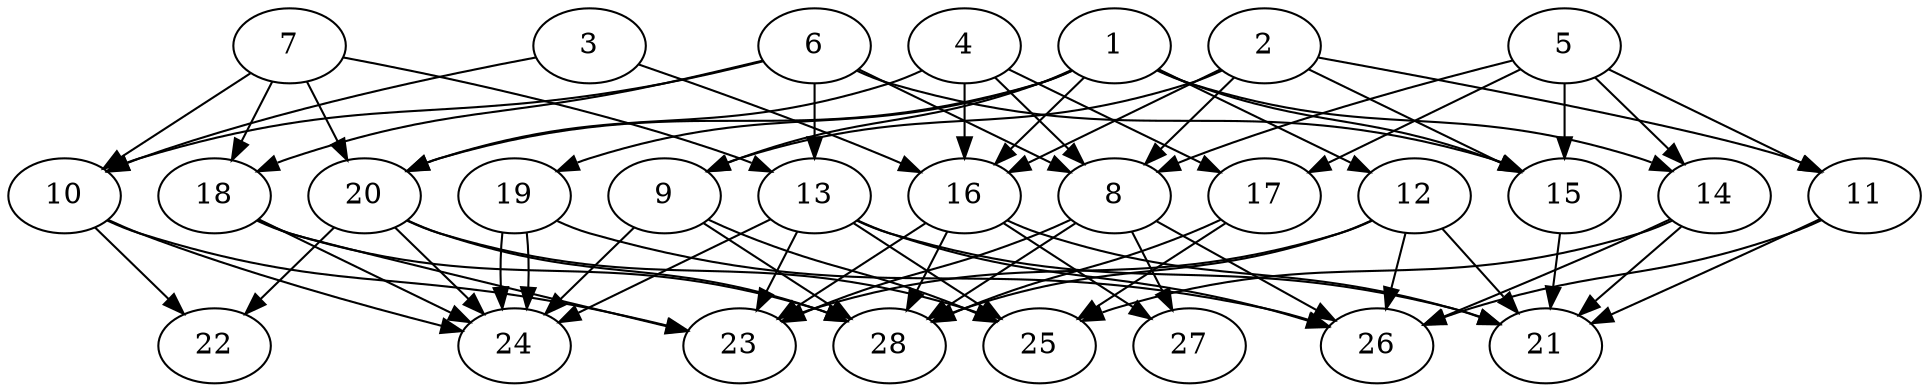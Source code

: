 // DAG (tier=2-normal, mode=data, n=28, ccr=0.406, fat=0.695, density=0.533, regular=0.546, jump=0.121, mindata=2097152, maxdata=16777216)
// DAG automatically generated by daggen at Sun Aug 24 16:33:34 2025
// /home/ermia/Project/Environments/daggen/bin/daggen --dot --ccr 0.406 --fat 0.695 --regular 0.546 --density 0.533 --jump 0.121 --mindata 2097152 --maxdata 16777216 -n 28 
digraph G {
  1 [size="127099647561826304000", alpha="0.01", expect_size="63549823780913152000"]
  1 -> 9 [size ="202233400524800"]
  1 -> 12 [size ="202233400524800"]
  1 -> 14 [size ="202233400524800"]
  1 -> 15 [size ="202233400524800"]
  1 -> 16 [size ="202233400524800"]
  1 -> 19 [size ="202233400524800"]
  1 -> 20 [size ="202233400524800"]
  2 [size="735049998643171456", alpha="0.08", expect_size="367524999321585728"]
  2 -> 8 [size ="1773205106720768"]
  2 -> 9 [size ="1773205106720768"]
  2 -> 11 [size ="1773205106720768"]
  2 -> 15 [size ="1773205106720768"]
  2 -> 16 [size ="1773205106720768"]
  3 [size="16686230272156114", alpha="0.06", expect_size="8343115136078057"]
  3 -> 10 [size ="638588026880000"]
  3 -> 16 [size ="638588026880000"]
  4 [size="841848487549771710464", alpha="0.06", expect_size="420924243774885855232"]
  4 -> 8 [size ="713256838627328"]
  4 -> 16 [size ="713256838627328"]
  4 -> 17 [size ="713256838627328"]
  4 -> 20 [size ="713256838627328"]
  5 [size="34953979366859603968", alpha="0.03", expect_size="17476989683429801984"]
  5 -> 8 [size ="85523947323392"]
  5 -> 11 [size ="85523947323392"]
  5 -> 14 [size ="85523947323392"]
  5 -> 15 [size ="85523947323392"]
  5 -> 17 [size ="85523947323392"]
  6 [size="9986936143932302", alpha="0.15", expect_size="4993468071966151"]
  6 -> 8 [size ="257552755458048"]
  6 -> 10 [size ="257552755458048"]
  6 -> 13 [size ="257552755458048"]
  6 -> 15 [size ="257552755458048"]
  6 -> 18 [size ="257552755458048"]
  7 [size="1116825747650758016", alpha="0.11", expect_size="558412873825379008"]
  7 -> 10 [size ="1639707456831488"]
  7 -> 13 [size ="1639707456831488"]
  7 -> 18 [size ="1639707456831488"]
  7 -> 20 [size ="1639707456831488"]
  8 [size="287186660773716819968", alpha="0.10", expect_size="143593330386858409984"]
  8 -> 23 [size ="348229984059392"]
  8 -> 26 [size ="348229984059392"]
  8 -> 27 [size ="348229984059392"]
  8 -> 28 [size ="348229984059392"]
  9 [size="3596406891039762153472", alpha="0.15", expect_size="1798203445519881076736"]
  9 -> 24 [size ="1877885900029952"]
  9 -> 25 [size ="1877885900029952"]
  9 -> 28 [size ="1877885900029952"]
  10 [size="75859728980766621696", alpha="0.12", expect_size="37929864490383310848"]
  10 -> 22 [size ="143360941621248"]
  10 -> 23 [size ="143360941621248"]
  10 -> 24 [size ="143360941621248"]
  11 [size="2007853367853842432000", alpha="0.04", expect_size="1003926683926921216000"]
  11 -> 21 [size ="1273243054899200"]
  11 -> 26 [size ="1273243054899200"]
  12 [size="31068121603244032000", alpha="0.03", expect_size="15534060801622016000"]
  12 -> 21 [size ="79061791539200"]
  12 -> 23 [size ="79061791539200"]
  12 -> 26 [size ="79061791539200"]
  12 -> 28 [size ="79061791539200"]
  13 [size="1540851864191282688", alpha="0.16", expect_size="770425932095641344"]
  13 -> 21 [size ="809263140175872"]
  13 -> 23 [size ="809263140175872"]
  13 -> 24 [size ="809263140175872"]
  13 -> 25 [size ="809263140175872"]
  13 -> 26 [size ="809263140175872"]
  14 [size="5826707301705470", alpha="0.19", expect_size="2913353650852735"]
  14 -> 21 [size ="135495824703488"]
  14 -> 25 [size ="135495824703488"]
  14 -> 26 [size ="135495824703488"]
  15 [size="4006548006757945856", alpha="0.01", expect_size="2003274003378972928"]
  15 -> 21 [size ="1337700984553472"]
  16 [size="13999661088354714", alpha="0.05", expect_size="6999830544177357"]
  16 -> 21 [size ="397416083750912"]
  16 -> 23 [size ="397416083750912"]
  16 -> 27 [size ="397416083750912"]
  16 -> 28 [size ="397416083750912"]
  17 [size="1400116606926848000000", alpha="0.15", expect_size="700058303463424000000"]
  17 -> 25 [size ="1001227550720000"]
  17 -> 28 [size ="1001227550720000"]
  18 [size="574201873393522368", alpha="0.04", expect_size="287100936696761184"]
  18 -> 23 [size ="680534623649792"]
  18 -> 24 [size ="680534623649792"]
  18 -> 28 [size ="680534623649792"]
  19 [size="249550714646611712", alpha="0.06", expect_size="124775357323305856"]
  19 -> 24 [size ="243435466391552"]
  19 -> 24 [size ="243435466391552"]
  19 -> 26 [size ="243435466391552"]
  20 [size="773661083457028096000", alpha="0.00", expect_size="386830541728514048000"]
  20 -> 22 [size ="674202701004800"]
  20 -> 24 [size ="674202701004800"]
  20 -> 25 [size ="674202701004800"]
  20 -> 28 [size ="674202701004800"]
  21 [size="1011216074083498196992", alpha="0.14", expect_size="505608037041749098496"]
  22 [size="602774375045855616", alpha="0.02", expect_size="301387187522927808"]
  23 [size="297404936651675392", alpha="0.14", expect_size="148702468325837696"]
  24 [size="50014518694367352", alpha="0.05", expect_size="25007259347183676"]
  25 [size="2729049698030114045952", alpha="0.06", expect_size="1364524849015057022976"]
  26 [size="50221844183591682048", alpha="0.07", expect_size="25110922091795841024"]
  27 [size="65764812858863192", alpha="0.03", expect_size="32882406429431596"]
  28 [size="24087001236824428", alpha="0.08", expect_size="12043500618412214"]
}